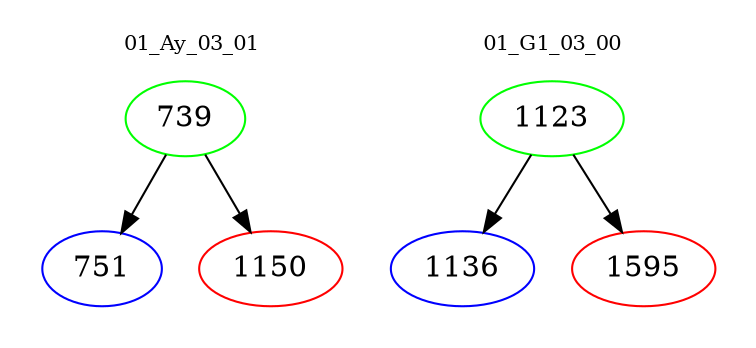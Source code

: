 digraph{
subgraph cluster_0 {
color = white
label = "01_Ay_03_01";
fontsize=10;
T0_739 [label="739", color="green"]
T0_739 -> T0_751 [color="black"]
T0_751 [label="751", color="blue"]
T0_739 -> T0_1150 [color="black"]
T0_1150 [label="1150", color="red"]
}
subgraph cluster_1 {
color = white
label = "01_G1_03_00";
fontsize=10;
T1_1123 [label="1123", color="green"]
T1_1123 -> T1_1136 [color="black"]
T1_1136 [label="1136", color="blue"]
T1_1123 -> T1_1595 [color="black"]
T1_1595 [label="1595", color="red"]
}
}
